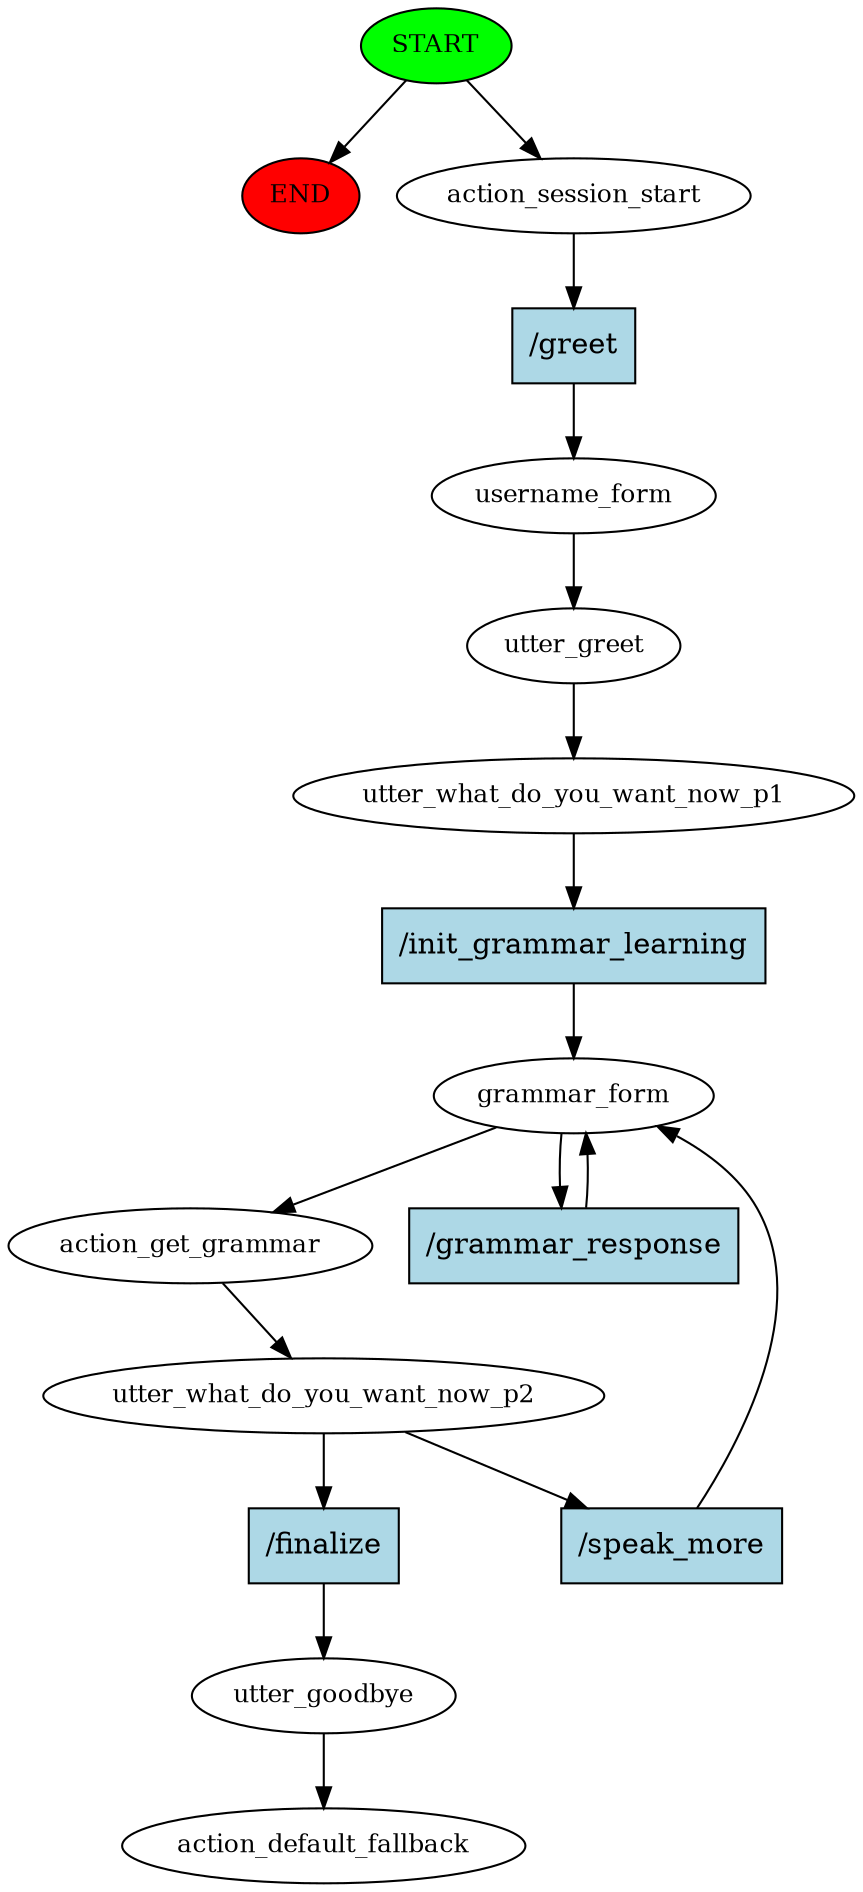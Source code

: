 digraph  {
0 [class="start active", fillcolor=green, fontsize=12, label=START, style=filled];
"-1" [class=end, fillcolor=red, fontsize=12, label=END, style=filled];
1 [class=active, fontsize=12, label=action_session_start];
2 [class=active, fontsize=12, label=username_form];
3 [class=active, fontsize=12, label=utter_greet];
4 [class=active, fontsize=12, label=utter_what_do_you_want_now_p1];
5 [class=active, fontsize=12, label=grammar_form];
7 [class=active, fontsize=12, label=action_get_grammar];
8 [class=active, fontsize=12, label=utter_what_do_you_want_now_p2];
15 [class=active, fontsize=12, label=utter_goodbye];
16 [class="dashed active", fontsize=12, label=action_default_fallback];
17 [class="intent active", fillcolor=lightblue, label="/greet", shape=rect, style=filled];
18 [class="intent active", fillcolor=lightblue, label="/init_grammar_learning", shape=rect, style=filled];
19 [class="intent active", fillcolor=lightblue, label="/grammar_response", shape=rect, style=filled];
20 [class="intent active", fillcolor=lightblue, label="/finalize", shape=rect, style=filled];
21 [class="intent active", fillcolor=lightblue, label="/speak_more", shape=rect, style=filled];
0 -> "-1"  [class="", key=NONE, label=""];
0 -> 1  [class=active, key=NONE, label=""];
1 -> 17  [class=active, key=0];
2 -> 3  [class=active, key=NONE, label=""];
3 -> 4  [class=active, key=NONE, label=""];
4 -> 18  [class=active, key=0];
5 -> 7  [class=active, key=NONE, label=""];
5 -> 19  [class=active, key=0];
7 -> 8  [class=active, key=NONE, label=""];
8 -> 20  [class=active, key=0];
8 -> 21  [class=active, key=0];
15 -> 16  [class=active, key=NONE, label=""];
17 -> 2  [class=active, key=0];
18 -> 5  [class=active, key=0];
19 -> 5  [class=active, key=0];
20 -> 15  [class=active, key=0];
21 -> 5  [class=active, key=0];
}
